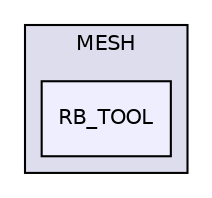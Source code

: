 digraph "NETWORK_DRIVER/MESH/RB_TOOL" {
  compound=true
  node [ fontsize="10", fontname="Helvetica"];
  edge [ labelfontsize="10", labelfontname="Helvetica"];
  subgraph clusterdir_858c0940291cea658330f8fb52a550d8 {
    graph [ bgcolor="#ddddee", pencolor="black", label="MESH" fontname="Helvetica", fontsize="10", URL="dir_858c0940291cea658330f8fb52a550d8.html"]
  dir_ac1a2fc21898191008568dbf94205b5c [shape=box, label="RB_TOOL", style="filled", fillcolor="#eeeeff", pencolor="black", URL="dir_ac1a2fc21898191008568dbf94205b5c.html"];
  }
}
